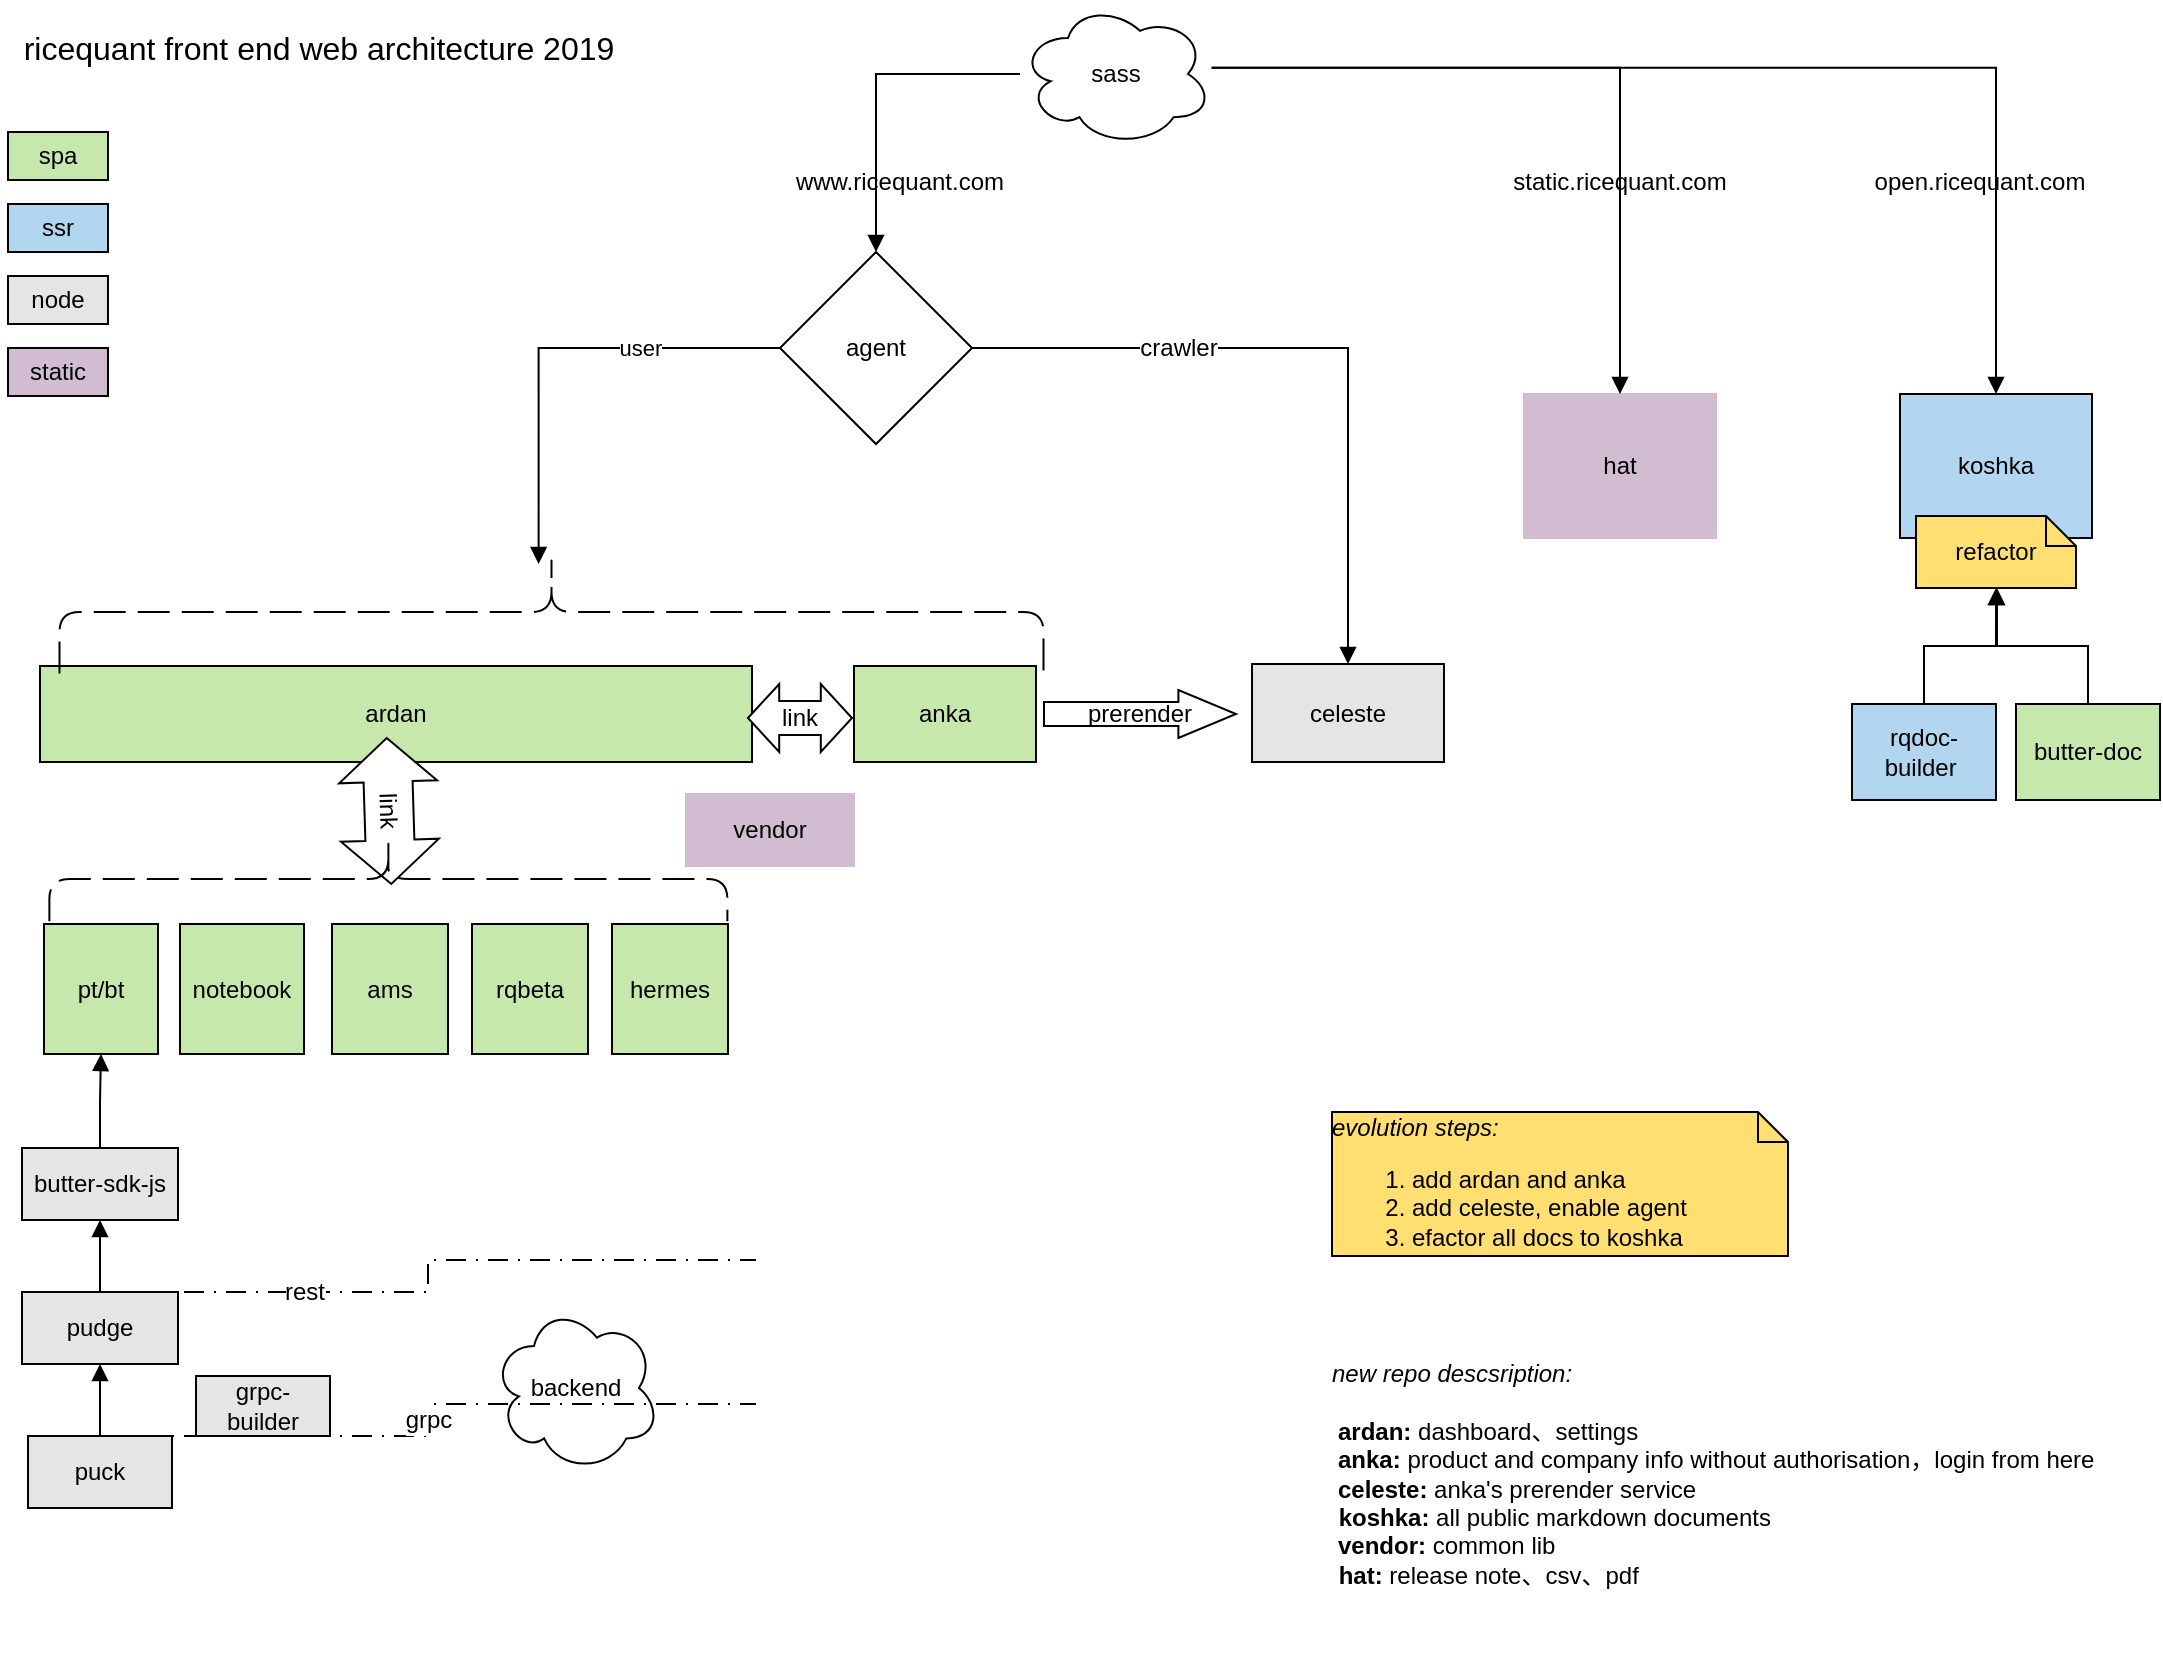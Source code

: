 <mxfile version="20.0.4" type="device"><diagram id="uh6qqqJTagUG9gPFi0yK" name="Page-1"><mxGraphModel dx="2066" dy="1161" grid="1" gridSize="10" guides="1" tooltips="1" connect="1" arrows="1" fold="1" page="1" pageScale="1" pageWidth="827" pageHeight="1169" math="0" shadow="0"><root><mxCell id="0"/><mxCell id="1" parent="0"/><UserObject label="ardan" lucidchartObjectId="BOM7Y.P4.qQF" id="hedpvlTmb3s_VZr3hkPB-57"><mxCell style="html=1;whiteSpace=wrap;;fontSize=12;fontColor=#000000;spacing=3;strokeOpacity=100;fillOpacity=100;fillColor=#c7e8ac;" parent="1" vertex="1" zOrder="1"><mxGeometry x="48" y="361" width="356" height="48" as="geometry"/></mxCell></UserObject><UserObject label="anka" lucidchartObjectId="VOM7uef9vEJy" id="hedpvlTmb3s_VZr3hkPB-58"><mxCell style="html=1;whiteSpace=wrap;;fontSize=12;fontColor=#000000;spacing=3;strokeOpacity=100;fillOpacity=100;fillColor=#c7e8ac;" parent="1" vertex="1" zOrder="2"><mxGeometry x="455" y="361" width="91" height="48" as="geometry"/></mxCell></UserObject><UserObject label="ams" lucidchartObjectId="JQM7CzhRfF_Q" id="hedpvlTmb3s_VZr3hkPB-59"><mxCell style="html=1;whiteSpace=wrap;;fontSize=12;fontColor=#000000;spacing=3;strokeOpacity=100;fillOpacity=100;fillColor=#c7e8ac;" parent="1" vertex="1" zOrder="3"><mxGeometry x="194" y="490" width="58" height="65" as="geometry"/></mxCell></UserObject><UserObject label="rqbeta" lucidchartObjectId="iRM7hHwt91FY" id="hedpvlTmb3s_VZr3hkPB-60"><mxCell style="html=1;whiteSpace=wrap;;fontSize=12;fontColor=#000000;spacing=3;strokeOpacity=100;fillOpacity=100;fillColor=#c7e8ac;" parent="1" vertex="1" zOrder="4"><mxGeometry x="264" y="490" width="58" height="65" as="geometry"/></mxCell></UserObject><UserObject label="hermes" lucidchartObjectId="ERM78r-T.Zux" id="hedpvlTmb3s_VZr3hkPB-61"><mxCell style="html=1;whiteSpace=wrap;;fontSize=12;fontColor=#000000;spacing=3;strokeOpacity=100;fillOpacity=100;fillColor=#c7e8ac;" parent="1" vertex="1" zOrder="6"><mxGeometry x="334" y="490" width="58" height="65" as="geometry"/></mxCell></UserObject><UserObject label="notebook" lucidchartObjectId="XRM7TotwGEj1" id="hedpvlTmb3s_VZr3hkPB-62"><mxCell style="html=1;whiteSpace=wrap;;fontSize=12;fontColor=#000000;spacing=3;strokeOpacity=100;fillOpacity=100;fillColor=#c7e8ac;" parent="1" vertex="1" zOrder="7"><mxGeometry x="118" y="490" width="62" height="65" as="geometry"/></mxCell></UserObject><UserObject label="pt/bt" lucidchartObjectId="3RM7VsY.WpbU" id="hedpvlTmb3s_VZr3hkPB-63"><mxCell style="html=1;whiteSpace=wrap;;fontSize=12;fontColor=#000000;spacing=3;strokeOpacity=100;fillOpacity=100;fillColor=#c7e8ac;" parent="1" vertex="1" zOrder="8"><mxGeometry x="50" y="490" width="57" height="65" as="geometry"/></mxCell></UserObject><UserObject label="koshka" lucidchartObjectId="7XM7q4THzhI2" id="hedpvlTmb3s_VZr3hkPB-64"><mxCell style="html=1;whiteSpace=wrap;;fontSize=12;fontColor=#000000;spacing=3;strokeOpacity=100;fillOpacity=100;fillColor=#b2d6ef;" parent="1" vertex="1" zOrder="14"><mxGeometry x="978" y="225" width="96" height="72" as="geometry"/></mxCell></UserObject><UserObject label="rqdoc-builder " lucidchartObjectId="6YM73j2-6f8w" id="hedpvlTmb3s_VZr3hkPB-65"><mxCell style="html=1;whiteSpace=wrap;;fontSize=12;fontColor=#000000;spacing=3;strokeOpacity=100;fillOpacity=100;fillColor=#b2d6ef;" parent="1" vertex="1" zOrder="16"><mxGeometry x="954" y="380" width="72" height="48" as="geometry"/></mxCell></UserObject><UserObject label="butter-doc" lucidchartObjectId="iZM7OGTTIoOt" id="hedpvlTmb3s_VZr3hkPB-66"><mxCell style="html=1;whiteSpace=wrap;;fontSize=12;fontColor=#000000;spacing=3;strokeOpacity=100;fillOpacity=100;fillColor=#c7e8ac;" parent="1" vertex="1" zOrder="17"><mxGeometry x="1036" y="380" width="72" height="48" as="geometry"/></mxCell></UserObject><UserObject label="refactor" lucidchartObjectId="TZM7RlR96~xq" id="hedpvlTmb3s_VZr3hkPB-67"><mxCell style="html=1;whiteSpace=wrap;shape=note;size=15;fontSize=12;spacing=3;fillColor=#ffdf71;" parent="1" vertex="1" zOrder="20"><mxGeometry x="986" y="286" width="80" height="36" as="geometry"/></mxCell></UserObject><UserObject label="celeste" lucidchartObjectId="~4M7zFSVVgJv" id="hedpvlTmb3s_VZr3hkPB-68"><mxCell style="html=1;whiteSpace=wrap;;fontSize=12;fontColor=#000000;spacing=3;verticalAlign=middle;strokeOpacity=100;fillOpacity=100;fillColor=#e5e5e5;" parent="1" vertex="1" zOrder="22"><mxGeometry x="654" y="360" width="96" height="49" as="geometry"/></mxCell></UserObject><UserObject label="sass" lucidchartObjectId="P6M73J-JPvzQ" id="hedpvlTmb3s_VZr3hkPB-69"><mxCell style="html=1;whiteSpace=wrap;ellipse;shape=cloud;fontSize=12;fontColor=#000000;spacing=3;strokeOpacity=100;" parent="1" vertex="1" zOrder="23"><mxGeometry x="538" y="29" width="96" height="72" as="geometry"/></mxCell></UserObject><UserObject label="agent" lucidchartObjectId="p~S77Y0F75iD" id="hedpvlTmb3s_VZr3hkPB-70"><mxCell style="html=1;whiteSpace=wrap;rhombus;fontSize=12;fontColor=#000000;spacing=3;" parent="1" vertex="1" zOrder="25"><mxGeometry x="418" y="154" width="96" height="96" as="geometry"/></mxCell></UserObject><UserObject label="" lucidchartObjectId="d-M7-shVhC~2" id="hedpvlTmb3s_VZr3hkPB-71"><mxCell style="html=1;jettySize=18;overflow=width;rounded=1;arcSize=0;edgeStyle=orthogonalEdgeStyle;startArrow=none;;endArrow=block;endFill=1;;exitX=-0.006;exitY=0.5;exitPerimeter=1;entryX=0.5;entryY=-0.009;entryPerimeter=1;" parent="1" source="hedpvlTmb3s_VZr3hkPB-69" target="hedpvlTmb3s_VZr3hkPB-70" edge="1"><mxGeometry width="100" height="100" relative="1" as="geometry"><Array as="points"/></mxGeometry></mxCell></UserObject><UserObject label="" lucidchartObjectId="h-M7drGC4Czl" id="hedpvlTmb3s_VZr3hkPB-72"><mxCell style="html=1;jettySize=18;overflow=width;rounded=1;arcSize=0;edgeStyle=orthogonalEdgeStyle;startArrow=none;;endArrow=block;endFill=1;;exitX=1.009;exitY=0.5;exitPerimeter=1;entryX=0.5;entryY=-0.012;entryPerimeter=1;" parent="1" source="hedpvlTmb3s_VZr3hkPB-70" target="hedpvlTmb3s_VZr3hkPB-68" edge="1"><mxGeometry width="100" height="100" relative="1" as="geometry"><Array as="points"><mxPoint x="702" y="202"/></Array></mxGeometry></mxCell></UserObject><mxCell id="hedpvlTmb3s_VZr3hkPB-73" value="crawler" style="text;html=1;resizable=0;labelBackgroundColor=#ffffff;align=center;verticalAlign=middle;fontColor=#000000;;fontSize=12;" parent="hedpvlTmb3s_VZr3hkPB-72" vertex="1"><mxGeometry x="-0.406" relative="1" as="geometry"/></mxCell><UserObject label="" lucidchartObjectId="o-M7aRo0lABY" id="hedpvlTmb3s_VZr3hkPB-74"><mxCell style="html=1;jettySize=18;fontSize=11;rounded=1;arcSize=0;edgeStyle=orthogonalEdgeStyle;startArrow=none;;endArrow=block;endFill=1;;exitX=0.983;exitY=0.458;exitPerimeter=1;entryX=0.5;entryY=-0.008;entryPerimeter=1;" parent="1" source="hedpvlTmb3s_VZr3hkPB-69" target="hedpvlTmb3s_VZr3hkPB-64" edge="1"><mxGeometry width="100" height="100" relative="1" as="geometry"><Array as="points"><mxPoint x="1026" y="62"/></Array></mxGeometry></mxCell></UserObject><UserObject label="prerender" lucidchartObjectId="F_M75F0dM0h-" id="hedpvlTmb3s_VZr3hkPB-75"><mxCell style="html=1;whiteSpace=wrap;shape=singleArrow;arrowWidth=0.5;arrowSize=0.3;fontSize=12;fontColor=#000000;spacing=3;strokeOpacity=100;" parent="1" vertex="1" zOrder="31"><mxGeometry x="550" y="373" width="96" height="24" as="geometry"/></mxCell></UserObject><UserObject label="www.ricequant.com" lucidchartObjectId="abN7Bs9Vno5S" id="hedpvlTmb3s_VZr3hkPB-76"><mxCell style="html=1;whiteSpace=wrap;;fontSize=12;fontColor=#000000;spacing=3;strokeOpacity=0;fillOpacity=0;fillColor=#ffffff;" parent="1" vertex="1" zOrder="32"><mxGeometry x="406" y="101" width="144" height="36" as="geometry"/></mxCell></UserObject><UserObject label="open.ricequant.com" lucidchartObjectId="CbN7f-Ie7hpR" id="hedpvlTmb3s_VZr3hkPB-77"><mxCell style="html=1;whiteSpace=wrap;;fontSize=12;fontColor=#000000;spacing=3;strokeOpacity=0;fillOpacity=0;fillColor=#ffffff;" parent="1" vertex="1" zOrder="33"><mxGeometry x="946" y="101" width="144" height="36" as="geometry"/></mxCell></UserObject><UserObject label="pudge" lucidchartObjectId="mcN7gbC_i1qK" id="hedpvlTmb3s_VZr3hkPB-78"><mxCell style="html=1;whiteSpace=wrap;;fontSize=12;fontColor=#000000;spacing=3;strokeOpacity=100;fillOpacity=100;fillColor=#e5e5e5;" parent="1" vertex="1" zOrder="34"><mxGeometry x="39" y="674" width="78" height="36" as="geometry"/></mxCell></UserObject><UserObject label="puck" lucidchartObjectId="tcN7ywozhilQ" id="hedpvlTmb3s_VZr3hkPB-79"><mxCell style="html=1;whiteSpace=wrap;;fontSize=12;fontColor=#000000;spacing=3;strokeOpacity=100;fillOpacity=100;fillColor=#e5e5e5;" parent="1" vertex="1" zOrder="35"><mxGeometry x="42" y="746" width="72" height="36" as="geometry"/></mxCell></UserObject><UserObject label="" lucidchartObjectId="lfN7tijpIt8J" id="hedpvlTmb3s_VZr3hkPB-80"><mxCell style="html=1;jettySize=18;fontSize=11;rounded=1;arcSize=0;edgeStyle=orthogonalEdgeStyle;startArrow=none;;endArrow=block;endFill=1;;exitX=0.5;exitY=-0.017;exitPerimeter=1;entryX=0.5;entryY=1.017;entryPerimeter=1;" parent="1" source="hedpvlTmb3s_VZr3hkPB-79" target="hedpvlTmb3s_VZr3hkPB-78" edge="1"><mxGeometry width="100" height="100" relative="1" as="geometry"><Array as="points"/></mxGeometry></mxCell></UserObject><UserObject label="backend" lucidchartObjectId="DbT7sA5~U0uV" id="hedpvlTmb3s_VZr3hkPB-81"><mxCell style="html=1;whiteSpace=wrap;ellipse;shape=cloud;fontSize=12;fontColor=#000000;spacing=3;strokeOpacity=100;" parent="1" vertex="1" zOrder="38"><mxGeometry x="274" y="680" width="84" height="84" as="geometry"/></mxCell></UserObject><UserObject label="" lucidchartObjectId="KrN7SNhJEnqJ" id="hedpvlTmb3s_VZr3hkPB-82"><mxCell style="html=1;jettySize=18;fontSize=11;dashed=1;dashPattern=10 5 1 5;rounded=1;arcSize=0;edgeStyle=elbowEdgeStyle;startArrow=none;;endArrow=none;;exitX=0.5;exitY=-0.017;exitPerimeter=1;" parent="1" source="hedpvlTmb3s_VZr3hkPB-78" edge="1"><mxGeometry width="100" height="100" relative="1" as="geometry"><Array as="points"/><mxPoint x="406" y="658" as="targetPoint"/></mxGeometry></mxCell></UserObject><mxCell id="hedpvlTmb3s_VZr3hkPB-83" value="rest" style="text;html=1;resizable=0;labelBackgroundColor=#ffffff;align=center;verticalAlign=middle;fontColor=#000000;;fontSize=12;" parent="hedpvlTmb3s_VZr3hkPB-82" vertex="1"><mxGeometry x="-0.41" relative="1" as="geometry"/></mxCell><UserObject label="" lucidchartObjectId="hsN7hqe3e_vF" id="hedpvlTmb3s_VZr3hkPB-84"><mxCell style="html=1;jettySize=18;fontSize=11;dashed=1;dashPattern=10 5 1 5;rounded=1;arcSize=0;edgeStyle=elbowEdgeStyle;startArrow=none;;endArrow=none;;exitX=0.5;exitY=-0.017;exitPerimeter=1;" parent="1" source="hedpvlTmb3s_VZr3hkPB-79" edge="1"><mxGeometry width="100" height="100" relative="1" as="geometry"><Array as="points"/><mxPoint x="406" y="730" as="targetPoint"/></mxGeometry></mxCell></UserObject><mxCell id="hedpvlTmb3s_VZr3hkPB-85" value="grpc" style="text;html=1;resizable=0;labelBackgroundColor=#ffffff;align=center;verticalAlign=middle;fontColor=#000000;;fontSize=12;" parent="hedpvlTmb3s_VZr3hkPB-84" vertex="1"><mxGeometry relative="1" as="geometry"/></mxCell><UserObject label="hat" lucidchartObjectId=".yN7Xth4YN8E" id="hedpvlTmb3s_VZr3hkPB-86"><mxCell style="html=1;whiteSpace=wrap;;fontSize=12;fontColor=#000000;spacing=3;strokeColor=#d1bcd2;strokeOpacity=100;fillOpacity=100;fillColor=#d1bcd2;" parent="1" vertex="1" zOrder="41"><mxGeometry x="790" y="225" width="96" height="72" as="geometry"/></mxCell></UserObject><UserObject label="ricequant front end web architecture 2019" lucidchartObjectId="xAN7lg2-XHpu" id="hedpvlTmb3s_VZr3hkPB-87"><mxCell style="html=1;whiteSpace=wrap;;fontSize=16;fontColor=#000000;spacing=3;strokeOpacity=0;fillOpacity=0;fillColor=#ffffff;dashed=1;" parent="1" vertex="1" zOrder="42"><mxGeometry x="29" y="30" width="317" height="44" as="geometry"/></mxCell></UserObject><UserObject label="" lucidchartObjectId="_HN7RB33Jiej" id="hedpvlTmb3s_VZr3hkPB-88"><mxCell style="html=1;jettySize=18;fontSize=11;rounded=1;arcSize=0;edgeStyle=orthogonalEdgeStyle;startArrow=none;;endArrow=block;endFill=1;;exitX=0.983;exitY=0.458;exitPerimeter=1;entryX=0.5;entryY=-0.008;entryPerimeter=1;" parent="1" source="hedpvlTmb3s_VZr3hkPB-69" target="hedpvlTmb3s_VZr3hkPB-86" edge="1"><mxGeometry width="100" height="100" relative="1" as="geometry"><Array as="points"/></mxGeometry></mxCell></UserObject><UserObject label="static.ricequant.com" lucidchartObjectId="rJN7X6TgU8Wb" id="hedpvlTmb3s_VZr3hkPB-89"><mxCell style="html=1;whiteSpace=wrap;;fontSize=12;fontColor=#000000;spacing=3;strokeOpacity=0;fillOpacity=0;fillColor=#ffffff;dashed=1;" parent="1" vertex="1" zOrder="44"><mxGeometry x="766" y="101" width="144" height="36" as="geometry"/></mxCell></UserObject><UserObject label="butter-sdk-js" lucidchartObjectId="5VQ7__JjUdtN" id="hedpvlTmb3s_VZr3hkPB-90"><mxCell style="html=1;whiteSpace=wrap;;fontSize=12;fontColor=#000000;spacing=3;strokeOpacity=100;fillOpacity=100;fillColor=#e5e5e5;" parent="1" vertex="1" zOrder="45"><mxGeometry x="39" y="602" width="78" height="36" as="geometry"/></mxCell></UserObject><UserObject label="grpc-builder" lucidchartObjectId="HZQ7~KmmllzC" id="hedpvlTmb3s_VZr3hkPB-91"><mxCell style="html=1;whiteSpace=wrap;;fontSize=12;fontColor=#000000;spacing=3;strokeOpacity=100;fillOpacity=100;fillColor=#e5e5e5;" parent="1" vertex="1" zOrder="48"><mxGeometry x="126" y="716" width="67" height="30" as="geometry"/></mxCell></UserObject><UserObject label="link" lucidchartObjectId="D6Q7hSGI9Gbr" id="hedpvlTmb3s_VZr3hkPB-92"><mxCell style="html=1;whiteSpace=wrap;shape=doubleArrow;arrowWidth=0.5;arrowSize=0.3;fontSize=12;fontColor=#000000;spacing=3;strokeOpacity=100;rotation=-271.787;" parent="1" vertex="1" zOrder="49"><mxGeometry x="186" y="409" width="73" height="49" as="geometry"/></mxCell></UserObject><UserObject label="link" lucidchartObjectId="W6Q7~c6MncdM" id="hedpvlTmb3s_VZr3hkPB-93"><mxCell style="html=1;whiteSpace=wrap;shape=doubleArrow;arrowWidth=0.5;arrowSize=0.3;fontSize=12;fontColor=#000000;spacing=3;strokeOpacity=100;" parent="1" vertex="1" zOrder="50"><mxGeometry x="402" y="370" width="52" height="34" as="geometry"/></mxCell></UserObject><UserObject label="" lucidchartObjectId="7_Q7s3wivN_d" id="hedpvlTmb3s_VZr3hkPB-94"><mxCell style="html=1;jettySize=18;fontSize=11;rounded=1;arcSize=0;edgeStyle=orthogonalEdgeStyle;startArrow=none;;endArrow=block;endFill=1;;exitX=0.5;exitY=-0.013;exitPerimeter=1;entryX=0.5;entryY=1.017;entryPerimeter=1;" parent="1" source="hedpvlTmb3s_VZr3hkPB-65" target="hedpvlTmb3s_VZr3hkPB-67" edge="1"><mxGeometry width="100" height="100" relative="1" as="geometry"><Array as="points"/></mxGeometry></mxCell></UserObject><UserObject label="" lucidchartObjectId="~_Q7D4M-sbzn" id="hedpvlTmb3s_VZr3hkPB-95"><mxCell style="html=1;jettySize=18;fontSize=11;rounded=1;arcSize=0;edgeStyle=orthogonalEdgeStyle;startArrow=none;;endArrow=block;endFill=1;;exitX=0.5;exitY=-0.013;exitPerimeter=1;entryX=0.506;entryY=1.017;entryPerimeter=1;" parent="1" source="hedpvlTmb3s_VZr3hkPB-66" target="hedpvlTmb3s_VZr3hkPB-67" edge="1"><mxGeometry width="100" height="100" relative="1" as="geometry"><Array as="points"/></mxGeometry></mxCell></UserObject><UserObject label="vendor" lucidchartObjectId="maR75d6L~BKy" id="hedpvlTmb3s_VZr3hkPB-96"><mxCell style="html=1;whiteSpace=wrap;;fontSize=12;fontColor=#000000;spacing=3;strokeColor=#d1bcd2;strokeOpacity=100;fillOpacity=100;fillColor=#d1bcd2;" parent="1" vertex="1" zOrder="53"><mxGeometry x="371" y="425" width="84" height="36" as="geometry"/></mxCell></UserObject><UserObject label="&lt;div style=&quot;font-size:12px;font-style: italic;text-align: left;&quot;&gt;evolution steps:&lt;/div&gt;&lt;blockquote style=&quot;margin: 0 0 0 40px; border: none; padding: 0px;&quot;&gt;&lt;/blockquote&gt;&lt;span style=&quot;background-color: initial;&quot;&gt;&lt;div style=&quot;text-align: left;&quot;&gt;&lt;ol&gt;&lt;li&gt;&lt;span style=&quot;background-color: initial;&quot;&gt;add ardan and anka&lt;/span&gt;&lt;/li&gt;&lt;li&gt;&lt;span style=&quot;background-color: initial;&quot;&gt;add celeste, enable agent&lt;/span&gt;&lt;/li&gt;&lt;li&gt;&lt;span style=&quot;background-color: initial;&quot;&gt;efactor all docs to koshka&lt;/span&gt;&lt;/li&gt;&lt;/ol&gt;&lt;/div&gt;&lt;/span&gt;&lt;blockquote style=&quot;margin: 0 0 0 40px; border: none; padding: 0px;&quot;&gt;&lt;/blockquote&gt;" lucidchartObjectId="JgR7ymRhDrpU" id="hedpvlTmb3s_VZr3hkPB-97"><mxCell style="html=1;whiteSpace=wrap;shape=note;size=15;overflow=width;spacing=2;verticalAlign=middle;fillColor=#ffdf71;" parent="1" vertex="1" zOrder="54"><mxGeometry x="694" y="584" width="228" height="72" as="geometry"/></mxCell></UserObject><UserObject label="" lucidchartObjectId="2xR7tbF9IALW" id="hedpvlTmb3s_VZr3hkPB-98"><mxCell style="html=1;jettySize=18;fontSize=11;rounded=1;arcSize=0;edgeStyle=orthogonalEdgeStyle;startArrow=none;;endArrow=block;endFill=1;;exitX=0.5;exitY=-0.017;exitPerimeter=1;entryX=0.5;entryY=1.009;entryPerimeter=1;" parent="1" source="hedpvlTmb3s_VZr3hkPB-90" target="hedpvlTmb3s_VZr3hkPB-63" edge="1"><mxGeometry width="100" height="100" relative="1" as="geometry"><Array as="points"/></mxGeometry></mxCell></UserObject><UserObject label="" lucidchartObjectId="_xR7hQ69yy-z" id="hedpvlTmb3s_VZr3hkPB-99"><mxCell style="html=1;jettySize=18;fontSize=11;rounded=1;arcSize=0;edgeStyle=orthogonalEdgeStyle;startArrow=none;;endArrow=block;endFill=1;;exitX=0.5;exitY=-0.017;exitPerimeter=1;entryX=0.5;entryY=1.017;entryPerimeter=1;" parent="1" source="hedpvlTmb3s_VZr3hkPB-78" target="hedpvlTmb3s_VZr3hkPB-90" edge="1"><mxGeometry width="100" height="100" relative="1" as="geometry"><Array as="points"/></mxGeometry></mxCell></UserObject><UserObject label="spa" lucidchartObjectId="0ER7T7YRtJ8j" id="hedpvlTmb3s_VZr3hkPB-100"><mxCell style="html=1;whiteSpace=wrap;;fontSize=12;fontColor=#000000;spacing=3;strokeOpacity=100;fillOpacity=100;fillColor=#c7e8ac;" parent="1" vertex="1" zOrder="59"><mxGeometry x="32" y="94" width="50" height="24" as="geometry"/></mxCell></UserObject><UserObject label="ssr" lucidchartObjectId="cFR73_4uIF6I" id="hedpvlTmb3s_VZr3hkPB-101"><mxCell style="html=1;whiteSpace=wrap;;fontSize=12;fontColor=#000000;spacing=3;strokeOpacity=100;fillOpacity=100;fillColor=#b2d6ef;" parent="1" vertex="1" zOrder="60"><mxGeometry x="32" y="130" width="50" height="24" as="geometry"/></mxCell></UserObject><UserObject label="node" lucidchartObjectId="sFR7pwECP5.o" id="hedpvlTmb3s_VZr3hkPB-102"><mxCell style="html=1;whiteSpace=wrap;;fontSize=12;fontColor=#000000;spacing=3;strokeOpacity=100;fillOpacity=100;fillColor=#e5e5e5;" parent="1" vertex="1" zOrder="61"><mxGeometry x="32" y="166" width="50" height="24" as="geometry"/></mxCell></UserObject><UserObject label="static" lucidchartObjectId="UFR7F38ORmjK" id="hedpvlTmb3s_VZr3hkPB-103"><mxCell style="html=1;whiteSpace=wrap;;fontSize=12;fontColor=#000000;spacing=3;strokeOpacity=100;fillOpacity=100;fillColor=#d1bcd2;" parent="1" vertex="1" zOrder="62"><mxGeometry x="32" y="202" width="50" height="24" as="geometry"/></mxCell></UserObject><mxCell id="hedpvlTmb3s_VZr3hkPB-104" value="" style="strokeColor=none;fillColor=none;fontSize=11;spacing=3;strokeOpacity=100;rotation=-90;dashed=1;dashPattern=16 6;html=1;" parent="1" vertex="1" zOrder="63"><mxGeometry x="273" y="88" width="48" height="492" as="geometry"/></mxCell><mxCell id="hedpvlTmb3s_VZr3hkPB-105" value="" style="shape=curlyBracket;rounded=1;flipH=1;fontSize=11;spacing=3;strokeOpacity=100;rotation=-90;dashed=1;dashPattern=16 6;" parent="hedpvlTmb3s_VZr3hkPB-104" vertex="1"><mxGeometry width="61.5" height="492" as="geometry"/></mxCell><mxCell id="hedpvlTmb3s_VZr3hkPB-106" value="" style="strokeColor=none;fillColor=none;fontSize=11;spacing=3;strokeOpacity=100;rotation=-90;dashed=1;dashPattern=16 6;" parent="hedpvlTmb3s_VZr3hkPB-104" vertex="1"><mxGeometry x="61.5" width="-13.5" height="492" as="geometry"/></mxCell><mxCell id="hedpvlTmb3s_VZr3hkPB-107" value="" style="strokeColor=none;fillColor=none;fontSize=11;spacing=3;strokeOpacity=100;rotation=-90;dashed=1;dashPattern=16 6;html=1;" parent="1" vertex="1" zOrder="64"><mxGeometry x="201" y="298" width="44" height="339" as="geometry"/></mxCell><mxCell id="hedpvlTmb3s_VZr3hkPB-108" value="" style="shape=curlyBracket;rounded=1;flipH=1;fontSize=11;spacing=3;strokeOpacity=100;rotation=-90;dashed=1;dashPattern=16 6;" parent="hedpvlTmb3s_VZr3hkPB-107" vertex="1"><mxGeometry width="42.375" height="339" as="geometry"/></mxCell><mxCell id="hedpvlTmb3s_VZr3hkPB-109" value="" style="strokeColor=none;fillColor=none;fontSize=11;spacing=3;strokeOpacity=100;rotation=-90;dashed=1;dashPattern=16 6;" parent="hedpvlTmb3s_VZr3hkPB-107" vertex="1"><mxGeometry x="42.375" width="1.625" height="339" as="geometry"/></mxCell><UserObject label="&lt;div style=&quot;font-size:12px;color:#000000;font-style: italic;text-align: left;&quot;&gt;new repo descsription:&lt;/div&gt;&lt;span style=&quot;background-color: initial; font-weight: bold; margin-left: 3px;&quot;&gt;&lt;div style=&quot;text-align: left;&quot;&gt;&lt;span style=&quot;background-color: initial; margin-left: 3px;&quot;&gt;ardan:&lt;/span&gt;&lt;span style=&quot;background-color: initial; font-weight: normal;&quot;&gt;&amp;nbsp;dashboard、settings&lt;/span&gt;&lt;/div&gt;&lt;div style=&quot;text-align: left;&quot;&gt;&lt;span style=&quot;background-color: initial; margin-left: 3px;&quot;&gt;anka:&lt;/span&gt;&lt;span style=&quot;background-color: initial; font-weight: normal;&quot;&gt;&amp;nbsp;product and company info without authorisation，login from here&lt;/span&gt;&lt;/div&gt;&lt;div style=&quot;text-align: left;&quot;&gt;&lt;span style=&quot;background-color: initial; margin-left: 3px;&quot;&gt;celeste:&amp;nbsp;&lt;/span&gt;&lt;span style=&quot;background-color: initial; font-weight: normal;&quot;&gt;anka's prerender service&lt;/span&gt;&lt;/div&gt;&lt;div style=&quot;text-align: left;&quot;&gt;&lt;span style=&quot;background-color: initial;&quot;&gt;&amp;nbsp;koshka:&amp;nbsp;&lt;/span&gt;&lt;span style=&quot;background-color: initial; font-weight: normal;&quot;&gt;all public markdown documents&lt;/span&gt;&lt;/div&gt;&lt;div style=&quot;text-align: left;&quot;&gt;&lt;span style=&quot;background-color: initial; margin-left: 3px;&quot;&gt;vendor:&amp;nbsp;&lt;/span&gt;&lt;span style=&quot;background-color: initial; font-weight: normal;&quot;&gt;common lib&lt;/span&gt;&lt;/div&gt;&lt;div style=&quot;text-align: left;&quot;&gt;&lt;span style=&quot;background-color: initial;&quot;&gt;&amp;nbsp;hat:&amp;nbsp;&lt;/span&gt;&lt;span style=&quot;background-color: initial; font-weight: normal;&quot;&gt;release note、csv、pdf&lt;/span&gt;&lt;/div&gt;&lt;/span&gt;" lucidchartObjectId="UhS7-AUx868e" id="hedpvlTmb3s_VZr3hkPB-110"><mxCell style="html=1;whiteSpace=wrap;;overflow=width;spacing=3;verticalAlign=middle;strokeOpacity=0;fillOpacity=0;fillColor=#ffffff;dashed=1;dashPattern=1 4;" parent="1" vertex="1" zOrder="65"><mxGeometry x="694" y="670" width="414" height="190" as="geometry"/></mxCell></UserObject><UserObject label="" lucidchartObjectId="vaT7xBO6Jpz9" id="hedpvlTmb3s_VZr3hkPB-111"><mxCell style="html=1;jettySize=18;fontSize=11;rounded=1;arcSize=0;edgeStyle=orthogonalEdgeStyle;startArrow=none;;endArrow=block;endFill=1;;exitX=-0.009;exitY=0.5;exitPerimeter=1;entryX=1.281;entryY=0.501;entryPerimeter=1;" parent="1" source="hedpvlTmb3s_VZr3hkPB-70" target="hedpvlTmb3s_VZr3hkPB-104" edge="1"><mxGeometry width="100" height="100" relative="1" as="geometry"><Array as="points"/></mxGeometry></mxCell></UserObject><mxCell id="hedpvlTmb3s_VZr3hkPB-112" value="user" style="text;html=1;resizable=0;labelBackgroundColor=#ffffff;align=center;verticalAlign=middle;fontColor=#000000;;fontSize=11;" parent="hedpvlTmb3s_VZr3hkPB-111" vertex="1"><mxGeometry x="-0.388" relative="1" as="geometry"/></mxCell></root></mxGraphModel></diagram></mxfile>